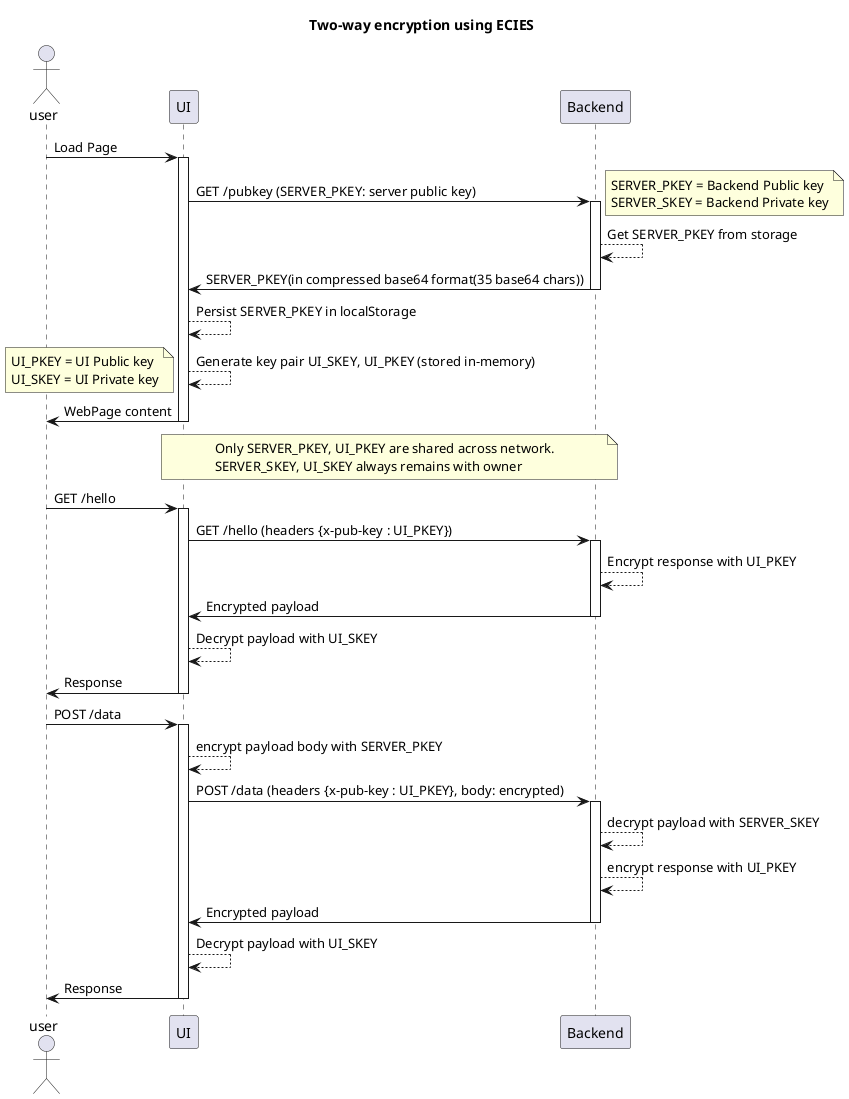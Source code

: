 @startuml diagram
title Two-way encryption using ECIES
actor user
participant UI
participant Backend

user -> UI: Load Page
activate UI
UI -> Backend: GET /pubkey (SERVER_PKEY: server public key)
activate Backend
note right: SERVER_PKEY = Backend Public key\nSERVER_SKEY = Backend Private key
Backend --> Backend: Get SERVER_PKEY from storage
Backend -> UI: SERVER_PKEY(in compressed base64 format(35 base64 chars))
deactivate Backend
UI --> UI: Persist SERVER_PKEY in localStorage
UI --> UI: Generate key pair UI_SKEY, UI_PKEY (stored in-memory)
note left: UI_PKEY = UI Public key\nUI_SKEY = UI Private key
UI -> user: WebPage content
deactivate UI

note over UI, Backend: Only SERVER_PKEY, UI_PKEY are shared across network.\nSERVER_SKEY, UI_SKEY always remains with owner

user -> UI: GET /hello
activate UI
UI -> Backend: GET /hello (headers {x-pub-key : UI_PKEY})
activate Backend
Backend --> Backend: Encrypt response with UI_PKEY
Backend -> UI: Encrypted payload
deactivate Backend
UI --> UI: Decrypt payload with UI_SKEY
UI -> user: Response
deactivate UI

user -> UI: POST /data
activate UI
UI --> UI: encrypt payload body with SERVER_PKEY
UI -> Backend: POST /data (headers {x-pub-key : UI_PKEY}, body: encrypted)
activate Backend
Backend --> Backend: decrypt payload with SERVER_SKEY
Backend --> Backend: encrypt response with UI_PKEY
Backend -> UI: Encrypted payload
deactivate Backend
UI --> UI: Decrypt payload with UI_SKEY
UI -> user: Response
deactivate UI
@enduml